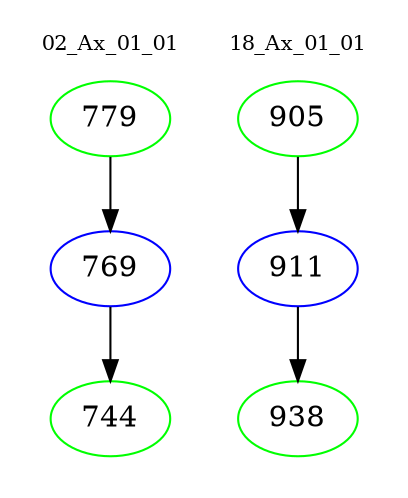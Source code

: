 digraph{
subgraph cluster_0 {
color = white
label = "02_Ax_01_01";
fontsize=10;
T0_779 [label="779", color="green"]
T0_779 -> T0_769 [color="black"]
T0_769 [label="769", color="blue"]
T0_769 -> T0_744 [color="black"]
T0_744 [label="744", color="green"]
}
subgraph cluster_1 {
color = white
label = "18_Ax_01_01";
fontsize=10;
T1_905 [label="905", color="green"]
T1_905 -> T1_911 [color="black"]
T1_911 [label="911", color="blue"]
T1_911 -> T1_938 [color="black"]
T1_938 [label="938", color="green"]
}
}
